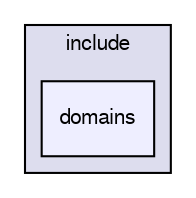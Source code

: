 digraph "libSplash/src/include/domains" {
  compound=true
  node [ fontsize="10", fontname="FreeSans"];
  edge [ labelfontsize="10", labelfontname="FreeSans"];
  subgraph clusterdir_999b28456fad692c596eb58d2c5fcb4e {
    graph [ bgcolor="#ddddee", pencolor="black", label="include" fontname="FreeSans", fontsize="10", URL="dir_999b28456fad692c596eb58d2c5fcb4e.html"]
  dir_78f73357dacee1cac33ed44aa4c58dc8 [shape=box, label="domains", style="filled", fillcolor="#eeeeff", pencolor="black", URL="dir_78f73357dacee1cac33ed44aa4c58dc8.html"];
  }
}
